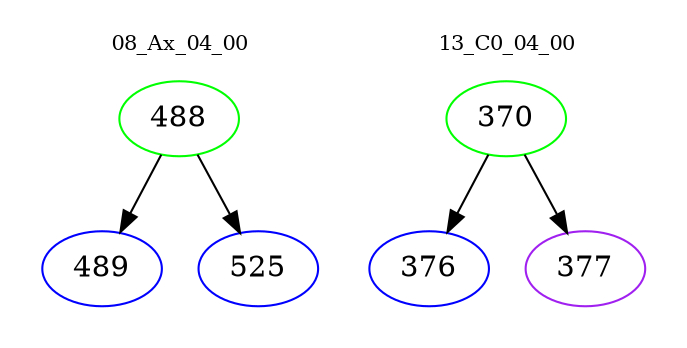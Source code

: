 digraph{
subgraph cluster_0 {
color = white
label = "08_Ax_04_00";
fontsize=10;
T0_488 [label="488", color="green"]
T0_488 -> T0_489 [color="black"]
T0_489 [label="489", color="blue"]
T0_488 -> T0_525 [color="black"]
T0_525 [label="525", color="blue"]
}
subgraph cluster_1 {
color = white
label = "13_C0_04_00";
fontsize=10;
T1_370 [label="370", color="green"]
T1_370 -> T1_376 [color="black"]
T1_376 [label="376", color="blue"]
T1_370 -> T1_377 [color="black"]
T1_377 [label="377", color="purple"]
}
}
